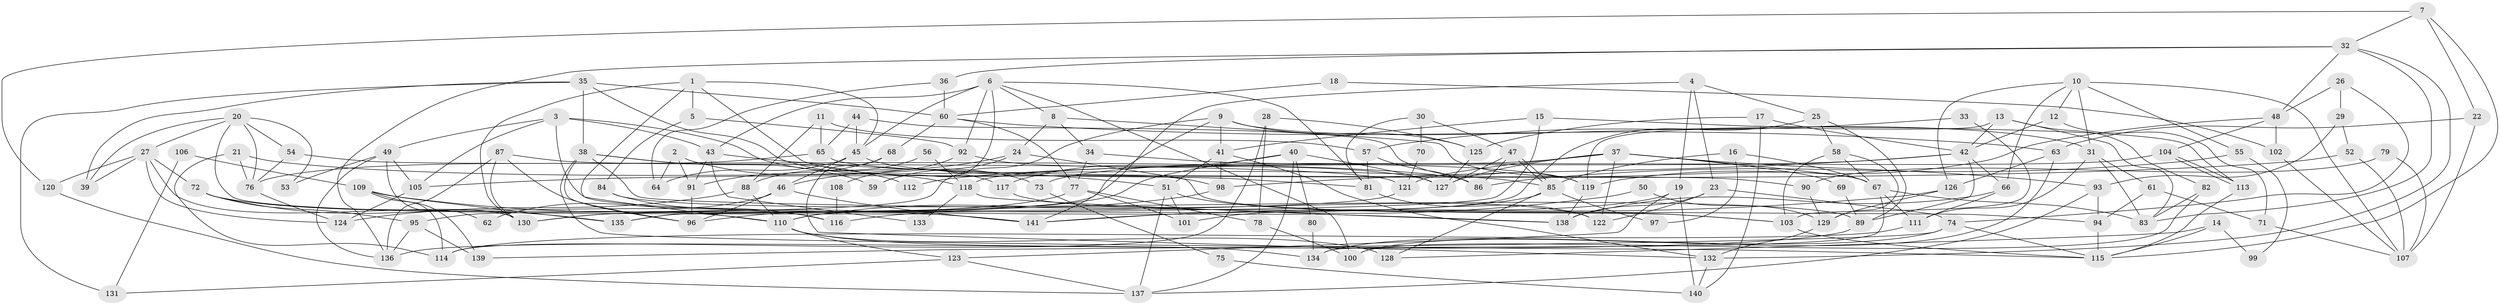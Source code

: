 // Generated by graph-tools (version 1.1) at 2025/02/03/09/25 03:02:01]
// undirected, 141 vertices, 282 edges
graph export_dot {
graph [start="1"]
  node [color=gray90,style=filled];
  1;
  2;
  3;
  4;
  5;
  6;
  7;
  8;
  9;
  10;
  11;
  12;
  13;
  14;
  15;
  16;
  17;
  18;
  19;
  20;
  21;
  22;
  23;
  24;
  25;
  26;
  27;
  28;
  29;
  30;
  31;
  32;
  33;
  34;
  35;
  36;
  37;
  38;
  39;
  40;
  41;
  42;
  43;
  44;
  45;
  46;
  47;
  48;
  49;
  50;
  51;
  52;
  53;
  54;
  55;
  56;
  57;
  58;
  59;
  60;
  61;
  62;
  63;
  64;
  65;
  66;
  67;
  68;
  69;
  70;
  71;
  72;
  73;
  74;
  75;
  76;
  77;
  78;
  79;
  80;
  81;
  82;
  83;
  84;
  85;
  86;
  87;
  88;
  89;
  90;
  91;
  92;
  93;
  94;
  95;
  96;
  97;
  98;
  99;
  100;
  101;
  102;
  103;
  104;
  105;
  106;
  107;
  108;
  109;
  110;
  111;
  112;
  113;
  114;
  115;
  116;
  117;
  118;
  119;
  120;
  121;
  122;
  123;
  124;
  125;
  126;
  127;
  128;
  129;
  130;
  131;
  132;
  133;
  134;
  135;
  136;
  137;
  138;
  139;
  140;
  141;
  1 -- 130;
  1 -- 98;
  1 -- 5;
  1 -- 45;
  1 -- 110;
  2 -- 91;
  2 -- 118;
  2 -- 64;
  3 -- 138;
  3 -- 117;
  3 -- 43;
  3 -- 49;
  3 -- 105;
  4 -- 23;
  4 -- 141;
  4 -- 19;
  4 -- 25;
  5 -- 92;
  5 -- 84;
  6 -- 45;
  6 -- 43;
  6 -- 8;
  6 -- 59;
  6 -- 81;
  6 -- 92;
  6 -- 100;
  7 -- 115;
  7 -- 22;
  7 -- 32;
  7 -- 120;
  8 -- 67;
  8 -- 24;
  8 -- 34;
  9 -- 135;
  9 -- 41;
  9 -- 31;
  9 -- 95;
  9 -- 125;
  10 -- 31;
  10 -- 66;
  10 -- 12;
  10 -- 55;
  10 -- 107;
  10 -- 126;
  11 -- 88;
  11 -- 65;
  11 -- 57;
  12 -- 42;
  12 -- 71;
  13 -- 82;
  13 -- 83;
  13 -- 42;
  13 -- 119;
  14 -- 128;
  14 -- 115;
  14 -- 99;
  15 -- 135;
  15 -- 113;
  15 -- 41;
  16 -- 85;
  16 -- 67;
  16 -- 97;
  17 -- 140;
  17 -- 42;
  17 -- 125;
  18 -- 60;
  18 -- 102;
  19 -- 123;
  19 -- 101;
  19 -- 140;
  20 -- 54;
  20 -- 27;
  20 -- 39;
  20 -- 53;
  20 -- 76;
  20 -- 141;
  21 -- 114;
  21 -- 85;
  21 -- 76;
  22 -- 107;
  22 -- 63;
  23 -- 74;
  23 -- 138;
  23 -- 122;
  24 -- 46;
  24 -- 59;
  24 -- 103;
  25 -- 110;
  25 -- 58;
  25 -- 89;
  26 -- 48;
  26 -- 74;
  26 -- 29;
  27 -- 120;
  27 -- 124;
  27 -- 39;
  27 -- 72;
  27 -- 130;
  28 -- 125;
  28 -- 78;
  28 -- 114;
  29 -- 52;
  29 -- 93;
  30 -- 81;
  30 -- 47;
  30 -- 70;
  31 -- 83;
  31 -- 61;
  31 -- 111;
  32 -- 36;
  32 -- 48;
  32 -- 83;
  32 -- 132;
  32 -- 136;
  33 -- 57;
  33 -- 103;
  34 -- 77;
  34 -- 119;
  35 -- 38;
  35 -- 39;
  35 -- 60;
  35 -- 73;
  35 -- 131;
  36 -- 64;
  36 -- 60;
  37 -- 93;
  37 -- 127;
  37 -- 67;
  37 -- 69;
  37 -- 73;
  37 -- 121;
  37 -- 122;
  38 -- 96;
  38 -- 59;
  38 -- 94;
  38 -- 112;
  38 -- 115;
  40 -- 137;
  40 -- 96;
  40 -- 80;
  40 -- 117;
  40 -- 127;
  41 -- 132;
  41 -- 51;
  41 -- 98;
  42 -- 89;
  42 -- 66;
  42 -- 98;
  42 -- 112;
  43 -- 51;
  43 -- 91;
  43 -- 133;
  44 -- 119;
  44 -- 45;
  44 -- 65;
  45 -- 81;
  45 -- 46;
  45 -- 64;
  46 -- 96;
  46 -- 62;
  46 -- 141;
  47 -- 85;
  47 -- 85;
  47 -- 127;
  47 -- 86;
  48 -- 119;
  48 -- 102;
  48 -- 104;
  49 -- 136;
  49 -- 53;
  49 -- 62;
  49 -- 105;
  50 -- 129;
  50 -- 116;
  51 -- 103;
  51 -- 101;
  51 -- 137;
  52 -- 105;
  52 -- 107;
  54 -- 86;
  54 -- 76;
  55 -- 86;
  55 -- 99;
  56 -- 88;
  56 -- 118;
  57 -- 81;
  57 -- 86;
  58 -- 103;
  58 -- 67;
  58 -- 129;
  60 -- 77;
  60 -- 63;
  60 -- 68;
  61 -- 94;
  61 -- 71;
  63 -- 126;
  63 -- 100;
  65 -- 76;
  65 -- 90;
  66 -- 111;
  66 -- 138;
  67 -- 83;
  67 -- 111;
  67 -- 134;
  68 -- 132;
  68 -- 91;
  69 -- 89;
  70 -- 121;
  71 -- 107;
  72 -- 110;
  72 -- 95;
  72 -- 116;
  72 -- 135;
  73 -- 75;
  74 -- 139;
  74 -- 134;
  74 -- 115;
  75 -- 140;
  76 -- 124;
  77 -- 130;
  77 -- 101;
  77 -- 78;
  78 -- 100;
  79 -- 90;
  79 -- 107;
  80 -- 134;
  81 -- 122;
  82 -- 83;
  82 -- 100;
  84 -- 89;
  84 -- 116;
  85 -- 141;
  85 -- 97;
  85 -- 128;
  87 -- 136;
  87 -- 130;
  87 -- 96;
  87 -- 121;
  88 -- 110;
  88 -- 124;
  89 -- 136;
  90 -- 129;
  91 -- 96;
  92 -- 127;
  92 -- 108;
  93 -- 94;
  93 -- 137;
  94 -- 115;
  95 -- 136;
  95 -- 139;
  98 -- 110;
  102 -- 107;
  103 -- 115;
  104 -- 113;
  104 -- 113;
  104 -- 118;
  105 -- 124;
  106 -- 131;
  106 -- 109;
  108 -- 116;
  109 -- 114;
  109 -- 141;
  109 -- 135;
  109 -- 139;
  110 -- 123;
  110 -- 128;
  110 -- 134;
  111 -- 114;
  113 -- 115;
  117 -- 122;
  118 -- 138;
  118 -- 133;
  119 -- 138;
  120 -- 137;
  121 -- 130;
  123 -- 137;
  123 -- 131;
  125 -- 127;
  126 -- 141;
  126 -- 129;
  129 -- 132;
  132 -- 140;
}
